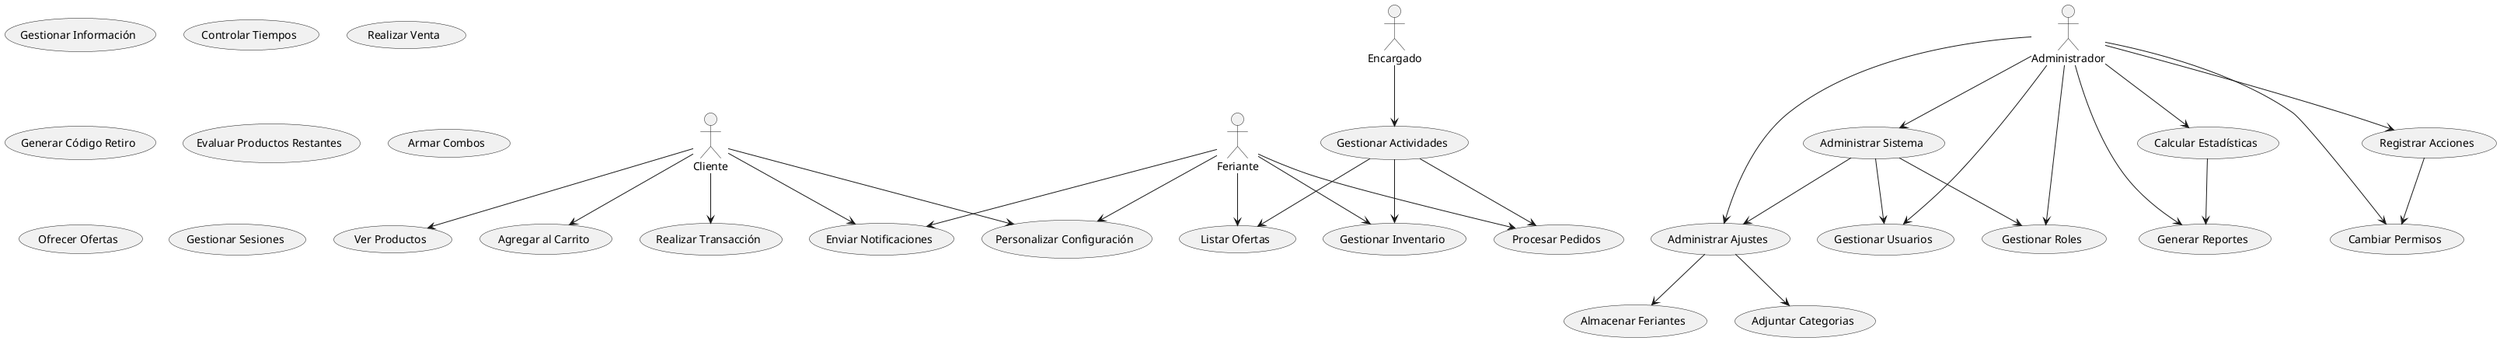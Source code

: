 @startuml = casos_de_uso

actor Cliente as Cliente
actor Feriante as Feriante
actor Encargado as Encargado
actor Administrador as Administrador

usecase Ver_Productos as "Ver Productos"
usecase Agregar_al_Carrito as "Agregar al Carrito"
usecase Realizar_Transaccion as "Realizar Transacción"
usecase Listar_Ofertas as "Listar Ofertas"
usecase Gestionar_Inventario as "Gestionar Inventario"
usecase Procesar_Pedidos as "Procesar Pedidos"
usecase Gestionar_Actividades as "Gestionar Actividades"
usecase Administrar_Sistema as "Administrar Sistema"
usecase Almacenar_Feriantes as "Almacenar Feriantes"
usecase Adjuntar_Categorias as "Adjuntar Categorias"
usecase Gestionar_Informacion as "Gestionar Información"
usecase Controlar_Tiempos as "Controlar Tiempos"
usecase Realizar_Venta as "Realizar Venta"
usecase Generar_Codigo_Retiro as "Generar Código Retiro"
usecase Evaluar_Productos_Restantes as "Evaluar Productos Restantes"
usecase Armar_Combos as "Armar Combos"
usecase Ofrecer_Ofertas as "Ofrecer Ofertas"
usecase Administrar_Ajustes as "Administrar Ajustes"
usecase Calcular_Estadisticas as "Calcular Estadísticas"
usecase Generar_Reportes as "Generar Reportes"
usecase Registrar_Acciones as "Registrar Acciones"
usecase Gestionar_Usuarios as "Gestionar Usuarios"
usecase Gestionar_Roles as "Gestionar Roles"
usecase Gestionar_Sesiones as "Gestionar Sesiones"
usecase Enviar_Notificaciones as "Enviar Notificaciones"
usecase Personalizar_Configuracion as "Personalizar Configuración"
usecase Cambiar_Permisos as "Cambiar Permisos"

Cliente --> Ver_Productos
Cliente --> Agregar_al_Carrito
Cliente --> Realizar_Transaccion
Feriante --> Listar_Ofertas
Feriante --> Gestionar_Inventario
Feriante --> Procesar_Pedidos
Encargado --> Gestionar_Actividades
Administrador --> Administrar_Sistema
Administrador --> Gestionar_Usuarios
Administrador --> Gestionar_Roles
Administrador --> Administrar_Ajustes
Administrador --> Calcular_Estadisticas
Administrador --> Generar_Reportes
Administrador --> Registrar_Acciones
Cliente --> Enviar_Notificaciones
Feriante --> Enviar_Notificaciones
Cliente --> Personalizar_Configuracion
Feriante --> Personalizar_Configuracion
Administrador --> Cambiar_Permisos

Gestionar_Actividades --> Listar_Ofertas
Gestionar_Actividades --> Gestionar_Inventario
Gestionar_Actividades --> Procesar_Pedidos
Administrar_Ajustes --> Almacenar_Feriantes
Administrar_Ajustes --> Adjuntar_Categorias
Administrar_Sistema --> Gestionar_Usuarios
Administrar_Sistema --> Gestionar_Roles
Administrar_Sistema --> Administrar_Ajustes
Calcular_Estadisticas --> Generar_Reportes
Registrar_Acciones --> Cambiar_Permisos

@enduml

